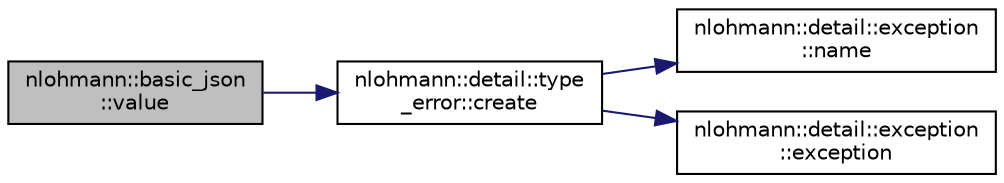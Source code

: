 digraph "nlohmann::basic_json::value"
{
  edge [fontname="Helvetica",fontsize="10",labelfontname="Helvetica",labelfontsize="10"];
  node [fontname="Helvetica",fontsize="10",shape=record];
  rankdir="LR";
  Node307 [label="nlohmann::basic_json\l::value",height=0.2,width=0.4,color="black", fillcolor="grey75", style="filled", fontcolor="black"];
  Node307 -> Node308 [color="midnightblue",fontsize="10",style="solid",fontname="Helvetica"];
  Node308 [label="nlohmann::detail::type\l_error::create",height=0.2,width=0.4,color="black", fillcolor="white", style="filled",URL="$classnlohmann_1_1detail_1_1type__error.html#aecc083aea4b698c33d042670ba50c10f"];
  Node308 -> Node309 [color="midnightblue",fontsize="10",style="solid",fontname="Helvetica"];
  Node309 [label="nlohmann::detail::exception\l::name",height=0.2,width=0.4,color="black", fillcolor="white", style="filled",URL="$classnlohmann_1_1detail_1_1exception.html#abf41a7e9178356314082284e6cfea278"];
  Node308 -> Node310 [color="midnightblue",fontsize="10",style="solid",fontname="Helvetica"];
  Node310 [label="nlohmann::detail::exception\l::exception",height=0.2,width=0.4,color="black", fillcolor="white", style="filled",URL="$classnlohmann_1_1detail_1_1exception.html#ae323ad0d53bc724414c2233164e65657"];
}
